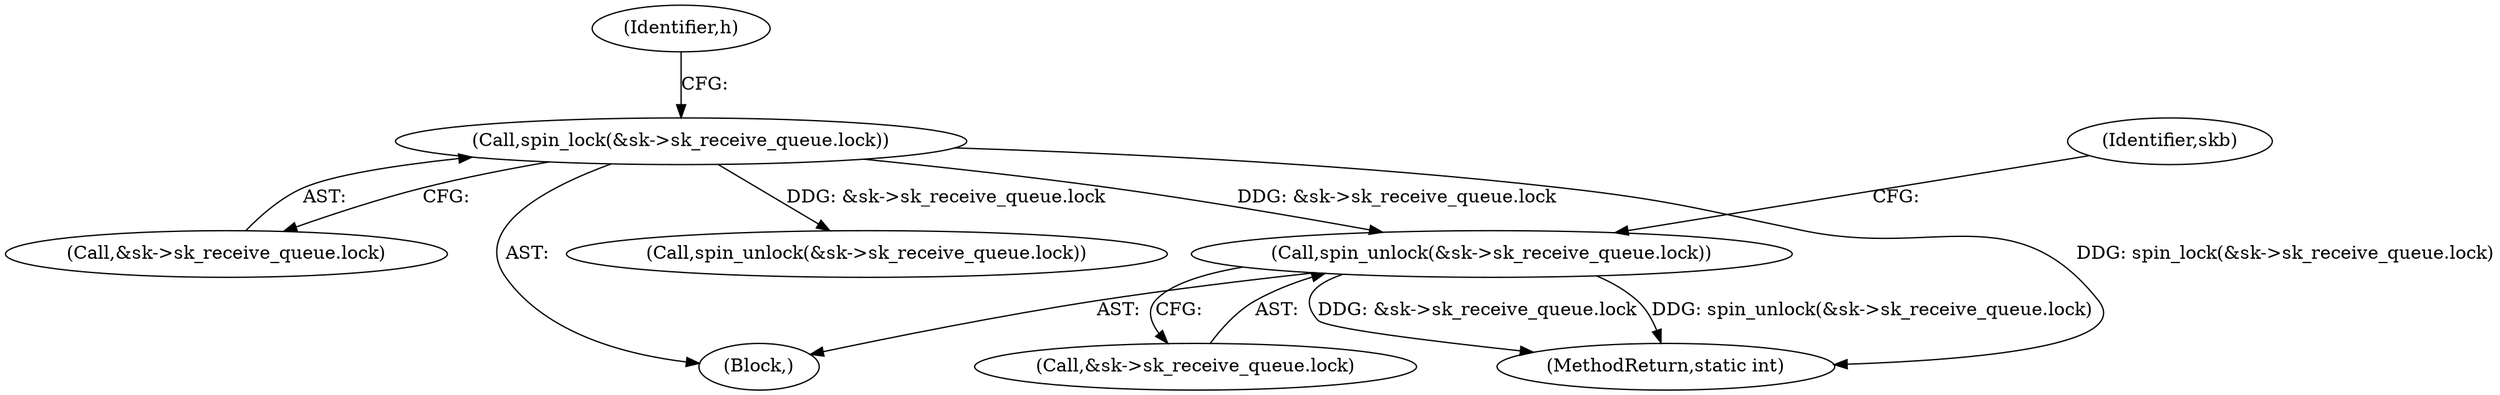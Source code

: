 digraph "0_linux_13fcb7bd322164c67926ffe272846d4860196dc6_0@pointer" {
"1000413" [label="(Call,spin_unlock(&sk->sk_receive_queue.lock))"];
"1000356" [label="(Call,spin_lock(&sk->sk_receive_queue.lock))"];
"1000414" [label="(Call,&sk->sk_receive_queue.lock)"];
"1000365" [label="(Identifier,h)"];
"1000356" [label="(Call,spin_lock(&sk->sk_receive_queue.lock))"];
"1000357" [label="(Call,&sk->sk_receive_queue.lock)"];
"1000413" [label="(Call,spin_unlock(&sk->sk_receive_queue.lock))"];
"1000840" [label="(MethodReturn,static int)"];
"1000106" [label="(Block,)"];
"1000827" [label="(Call,spin_unlock(&sk->sk_receive_queue.lock))"];
"1000421" [label="(Identifier,skb)"];
"1000413" -> "1000106"  [label="AST: "];
"1000413" -> "1000414"  [label="CFG: "];
"1000414" -> "1000413"  [label="AST: "];
"1000421" -> "1000413"  [label="CFG: "];
"1000413" -> "1000840"  [label="DDG: &sk->sk_receive_queue.lock"];
"1000413" -> "1000840"  [label="DDG: spin_unlock(&sk->sk_receive_queue.lock)"];
"1000356" -> "1000413"  [label="DDG: &sk->sk_receive_queue.lock"];
"1000356" -> "1000106"  [label="AST: "];
"1000356" -> "1000357"  [label="CFG: "];
"1000357" -> "1000356"  [label="AST: "];
"1000365" -> "1000356"  [label="CFG: "];
"1000356" -> "1000840"  [label="DDG: spin_lock(&sk->sk_receive_queue.lock)"];
"1000356" -> "1000827"  [label="DDG: &sk->sk_receive_queue.lock"];
}
